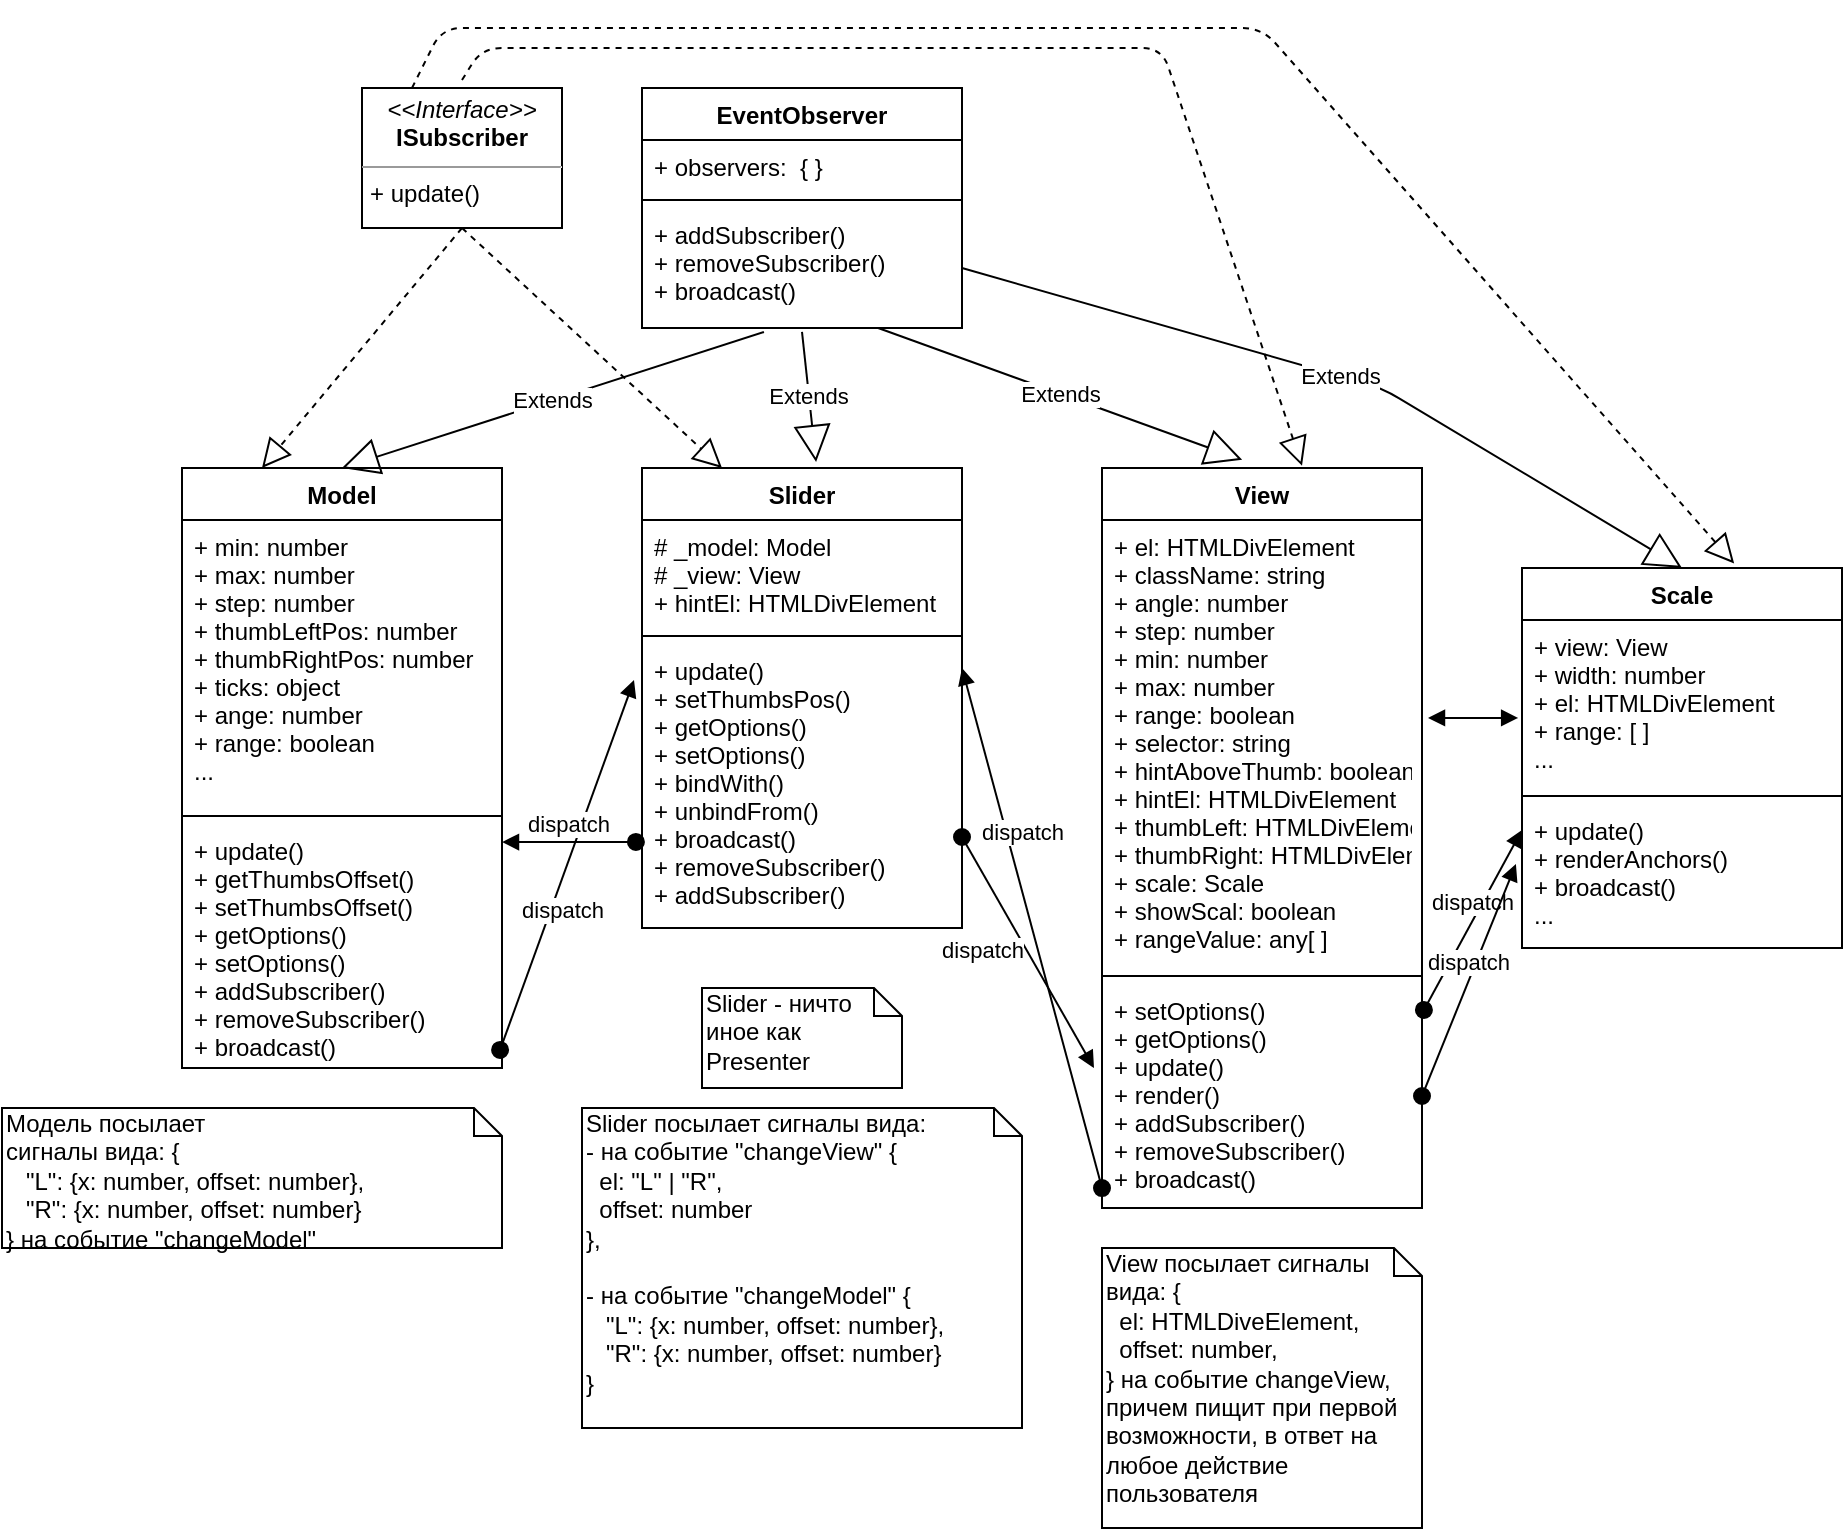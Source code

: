 <mxfile version="13.1.1" type="device"><diagram name="Page-1" id="b5b7bab2-c9e2-2cf4-8b2a-24fd1a2a6d21"><mxGraphModel dx="801" dy="385" grid="1" gridSize="10" guides="1" tooltips="1" connect="1" arrows="1" fold="1" page="1" pageScale="1" pageWidth="827" pageHeight="1169" background="#ffffff" math="0" shadow="0"><root><mxCell id="0"/><mxCell id="1" parent="0"/><mxCell id="bg-FERmWdedt6579exxZ-1" value="&lt;p style=&quot;margin: 0px ; margin-top: 4px ; text-align: center&quot;&gt;&lt;i&gt;&amp;lt;&amp;lt;Interface&amp;gt;&amp;gt;&lt;/i&gt;&lt;br&gt;&lt;b&gt;ISubscriber&lt;/b&gt;&lt;/p&gt;&lt;hr size=&quot;1&quot;&gt;&lt;p style=&quot;margin: 0px ; margin-left: 4px&quot;&gt;+&lt;b&gt; &lt;/b&gt;update()&lt;br&gt;&lt;/p&gt;" style="verticalAlign=top;align=left;overflow=fill;fontSize=12;fontFamily=Helvetica;html=1;" parent="1" vertex="1"><mxGeometry x="320" y="100" width="100" height="70" as="geometry"/></mxCell><mxCell id="q0RUYhzF6KUbyNOXSMYT-1" value="Slider" style="swimlane;fontStyle=1;align=center;verticalAlign=top;childLayout=stackLayout;horizontal=1;startSize=26;horizontalStack=0;resizeParent=1;resizeParentMax=0;resizeLast=0;collapsible=1;marginBottom=0;" vertex="1" parent="1"><mxGeometry x="460" y="290" width="160" height="230" as="geometry"><mxRectangle x="460" y="290" width="70" height="26" as="alternateBounds"/></mxGeometry></mxCell><mxCell id="q0RUYhzF6KUbyNOXSMYT-2" value="# _model: Model&#10;# _view: View&#10;+ hintEl: HTMLDivElement&#10;" style="text;strokeColor=none;fillColor=none;align=left;verticalAlign=top;spacingLeft=4;spacingRight=4;overflow=hidden;rotatable=0;points=[[0,0.5],[1,0.5]];portConstraint=eastwest;" vertex="1" parent="q0RUYhzF6KUbyNOXSMYT-1"><mxGeometry y="26" width="160" height="54" as="geometry"/></mxCell><mxCell id="q0RUYhzF6KUbyNOXSMYT-3" value="" style="line;strokeWidth=1;fillColor=none;align=left;verticalAlign=middle;spacingTop=-1;spacingLeft=3;spacingRight=3;rotatable=0;labelPosition=right;points=[];portConstraint=eastwest;" vertex="1" parent="q0RUYhzF6KUbyNOXSMYT-1"><mxGeometry y="80" width="160" height="8" as="geometry"/></mxCell><mxCell id="q0RUYhzF6KUbyNOXSMYT-4" value="+ update()&#10;+ setThumbsPos()&#10;+ getOptions()&#10;+ setOptions()&#10;+ bindWith()&#10;+ unbindFrom()&#10;+ broadcast()&#10;+ removeSubscriber()&#10;+ addSubscriber()&#10;" style="text;strokeColor=none;fillColor=none;align=left;verticalAlign=top;spacingLeft=4;spacingRight=4;overflow=hidden;rotatable=0;points=[[0,0.5],[1,0.5]];portConstraint=eastwest;" vertex="1" parent="q0RUYhzF6KUbyNOXSMYT-1"><mxGeometry y="88" width="160" height="142" as="geometry"/></mxCell><mxCell id="q0RUYhzF6KUbyNOXSMYT-18" value="dispatch" style="html=1;verticalAlign=bottom;startArrow=oval;startFill=1;endArrow=block;startSize=8;exitX=0;exitY=0.911;exitDx=0;exitDy=0;exitPerimeter=0;entryX=-0.025;entryY=0.127;entryDx=0;entryDy=0;entryPerimeter=0;" edge="1" parent="q0RUYhzF6KUbyNOXSMYT-1" source="bg-FERmWdedt6579exxZ-9"><mxGeometry x="0.297" y="-6" width="60" relative="1" as="geometry"><mxPoint x="93.04" y="284.942" as="sourcePoint"/><mxPoint x="160" y="100.004" as="targetPoint"/><mxPoint y="1" as="offset"/></mxGeometry></mxCell><mxCell id="EEQOp7RZBcLAtSxxUwJv-41" value="EventObserver" style="swimlane;fontStyle=1;align=center;verticalAlign=top;childLayout=stackLayout;horizontal=1;startSize=26;horizontalStack=0;resizeParent=1;resizeParentMax=0;resizeLast=0;collapsible=1;marginBottom=0;labelBackgroundColor=#ffffff;" parent="1" vertex="1"><mxGeometry x="460" y="100" width="160" height="120" as="geometry"><mxRectangle x="310" y="100" width="120" height="26" as="alternateBounds"/></mxGeometry></mxCell><mxCell id="EEQOp7RZBcLAtSxxUwJv-42" value="+ observers:  { }" style="text;strokeColor=none;fillColor=none;align=left;verticalAlign=top;spacingLeft=4;spacingRight=4;overflow=hidden;rotatable=0;points=[[0,0.5],[1,0.5]];portConstraint=eastwest;" parent="EEQOp7RZBcLAtSxxUwJv-41" vertex="1"><mxGeometry y="26" width="160" height="26" as="geometry"/></mxCell><mxCell id="EEQOp7RZBcLAtSxxUwJv-43" value="" style="line;strokeWidth=1;fillColor=none;align=left;verticalAlign=middle;spacingTop=-1;spacingLeft=3;spacingRight=3;rotatable=0;labelPosition=right;points=[];portConstraint=eastwest;" parent="EEQOp7RZBcLAtSxxUwJv-41" vertex="1"><mxGeometry y="52" width="160" height="8" as="geometry"/></mxCell><mxCell id="EEQOp7RZBcLAtSxxUwJv-44" value="+ addSubscriber()&#10;+ removeSubscriber()&#10;+ broadcast()" style="text;strokeColor=none;fillColor=none;align=left;verticalAlign=top;spacingLeft=4;spacingRight=4;overflow=hidden;rotatable=0;points=[[0,0.5],[1,0.5]];portConstraint=eastwest;" parent="EEQOp7RZBcLAtSxxUwJv-41" vertex="1"><mxGeometry y="60" width="160" height="60" as="geometry"/></mxCell><mxCell id="bg-FERmWdedt6579exxZ-2" value="Model" style="swimlane;fontStyle=1;align=center;verticalAlign=top;childLayout=stackLayout;horizontal=1;startSize=26;horizontalStack=0;resizeParent=1;resizeParentMax=0;resizeLast=0;collapsible=1;marginBottom=0;" parent="1" vertex="1"><mxGeometry x="230" y="290" width="160" height="300" as="geometry"><mxRectangle x="150" y="280" width="70" height="26" as="alternateBounds"/></mxGeometry></mxCell><mxCell id="bg-FERmWdedt6579exxZ-3" value="+ min: number&#10;+ max: number&#10;+ step: number&#10;+ thumbLeftPos: number&#10;+ thumbRightPos: number&#10;+ ticks: object&#10;+ ange: number&#10;+ range: boolean&#10;...&#10;" style="text;strokeColor=none;fillColor=none;align=left;verticalAlign=top;spacingLeft=4;spacingRight=4;overflow=hidden;rotatable=0;points=[[0,0.5],[1,0.5]];portConstraint=eastwest;" parent="bg-FERmWdedt6579exxZ-2" vertex="1"><mxGeometry y="26" width="160" height="144" as="geometry"/></mxCell><mxCell id="bg-FERmWdedt6579exxZ-4" value="" style="line;strokeWidth=1;fillColor=none;align=left;verticalAlign=middle;spacingTop=-1;spacingLeft=3;spacingRight=3;rotatable=0;labelPosition=right;points=[];portConstraint=eastwest;" parent="bg-FERmWdedt6579exxZ-2" vertex="1"><mxGeometry y="170" width="160" height="8" as="geometry"/></mxCell><mxCell id="bg-FERmWdedt6579exxZ-5" value="+ update()&#10;+ getThumbsOffset()&#10;+ setThumbsOffset()&#10;+ getOptions()&#10;+ setOptions()&#10;+ addSubscriber()&#10;+ removeSubscriber()&#10;+ broadcast()&#10;" style="text;strokeColor=none;fillColor=none;align=left;verticalAlign=top;spacingLeft=4;spacingRight=4;overflow=hidden;rotatable=0;points=[[0,0.5],[1,0.5]];portConstraint=eastwest;" parent="bg-FERmWdedt6579exxZ-2" vertex="1"><mxGeometry y="178" width="160" height="122" as="geometry"/></mxCell><mxCell id="bg-FERmWdedt6579exxZ-6" value="View" style="swimlane;fontStyle=1;align=center;verticalAlign=top;childLayout=stackLayout;horizontal=1;startSize=26;horizontalStack=0;resizeParent=1;resizeParentMax=0;resizeLast=0;collapsible=1;marginBottom=0;" parent="1" vertex="1"><mxGeometry x="690" y="290" width="160" height="370" as="geometry"><mxRectangle x="720" y="290" width="60" height="26" as="alternateBounds"/></mxGeometry></mxCell><mxCell id="bg-FERmWdedt6579exxZ-7" value="+ el: HTMLDivElement&#10;+ className: string&#10;+ angle: number&#10;+ step: number&#10;+ min: number&#10;+ max: number&#10;+ range: boolean&#10;+ selector: string&#10;+ hintAboveThumb: boolean&#10;+ hintEl: HTMLDivElement&#10;+ thumbLeft: HTMLDivElement&#10;+ thumbRight: HTMLDivElement&#10;+ scale: Scale&#10;+ showScal: boolean&#10;+ rangeValue: any[ ]" style="text;strokeColor=none;fillColor=none;align=left;verticalAlign=top;spacingLeft=4;spacingRight=4;overflow=hidden;rotatable=0;points=[[0,0.5],[1,0.5]];portConstraint=eastwest;" parent="bg-FERmWdedt6579exxZ-6" vertex="1"><mxGeometry y="26" width="160" height="224" as="geometry"/></mxCell><mxCell id="bg-FERmWdedt6579exxZ-8" value="" style="line;strokeWidth=1;fillColor=none;align=left;verticalAlign=middle;spacingTop=-1;spacingLeft=3;spacingRight=3;rotatable=0;labelPosition=right;points=[];portConstraint=eastwest;" parent="bg-FERmWdedt6579exxZ-6" vertex="1"><mxGeometry y="250" width="160" height="8" as="geometry"/></mxCell><mxCell id="bg-FERmWdedt6579exxZ-9" value="+ setOptions()&#10;+ getOptions()&#10;+ update()&#10;+ render()&#10;+ addSubscriber()&#10;+ removeSubscriber()&#10;+ broadcast()&#10;" style="text;strokeColor=none;fillColor=none;align=left;verticalAlign=top;spacingLeft=4;spacingRight=4;overflow=hidden;rotatable=0;points=[[0,0.5],[1,0.5]];portConstraint=eastwest;" parent="bg-FERmWdedt6579exxZ-6" vertex="1"><mxGeometry y="258" width="160" height="112" as="geometry"/></mxCell><mxCell id="q0RUYhzF6KUbyNOXSMYT-5" value="Extends" style="endArrow=block;endSize=16;endFill=0;html=1;exitX=0.381;exitY=1.033;exitDx=0;exitDy=0;exitPerimeter=0;entryX=0.5;entryY=0;entryDx=0;entryDy=0;" edge="1" parent="1" source="EEQOp7RZBcLAtSxxUwJv-44" target="bg-FERmWdedt6579exxZ-2"><mxGeometry width="160" relative="1" as="geometry"><mxPoint x="210" y="230" as="sourcePoint"/><mxPoint x="370" y="230" as="targetPoint"/></mxGeometry></mxCell><mxCell id="q0RUYhzF6KUbyNOXSMYT-6" value="Extends" style="endArrow=block;endSize=16;endFill=0;html=1;exitX=0.5;exitY=1.033;exitDx=0;exitDy=0;exitPerimeter=0;entryX=0.544;entryY=-0.013;entryDx=0;entryDy=0;entryPerimeter=0;" edge="1" parent="1" source="EEQOp7RZBcLAtSxxUwJv-44" target="q0RUYhzF6KUbyNOXSMYT-1"><mxGeometry width="160" relative="1" as="geometry"><mxPoint x="530.96" y="231.98" as="sourcePoint"/><mxPoint x="320" y="300" as="targetPoint"/></mxGeometry></mxCell><mxCell id="q0RUYhzF6KUbyNOXSMYT-7" value="Extends" style="endArrow=block;endSize=16;endFill=0;html=1;exitX=0.738;exitY=1;exitDx=0;exitDy=0;exitPerimeter=0;entryX=0.438;entryY=-0.011;entryDx=0;entryDy=0;entryPerimeter=0;" edge="1" parent="1" source="EEQOp7RZBcLAtSxxUwJv-44" target="bg-FERmWdedt6579exxZ-6"><mxGeometry width="160" relative="1" as="geometry"><mxPoint x="558" y="233" as="sourcePoint"/><mxPoint x="557.04" y="297.01" as="targetPoint"/></mxGeometry></mxCell><mxCell id="q0RUYhzF6KUbyNOXSMYT-8" value="" style="endArrow=block;dashed=1;endFill=0;endSize=12;html=1;entryX=0.25;entryY=0;entryDx=0;entryDy=0;exitX=0.5;exitY=1;exitDx=0;exitDy=0;" edge="1" parent="1" source="bg-FERmWdedt6579exxZ-1" target="bg-FERmWdedt6579exxZ-2"><mxGeometry width="160" relative="1" as="geometry"><mxPoint x="380" y="170" as="sourcePoint"/><mxPoint x="540" y="170" as="targetPoint"/></mxGeometry></mxCell><mxCell id="q0RUYhzF6KUbyNOXSMYT-10" value="" style="endArrow=block;dashed=1;endFill=0;endSize=12;html=1;entryX=0.25;entryY=0;entryDx=0;entryDy=0;exitX=0.5;exitY=1;exitDx=0;exitDy=0;" edge="1" parent="1" source="bg-FERmWdedt6579exxZ-1" target="q0RUYhzF6KUbyNOXSMYT-1"><mxGeometry width="160" relative="1" as="geometry"><mxPoint x="390" y="180" as="sourcePoint"/><mxPoint x="280" y="300" as="targetPoint"/></mxGeometry></mxCell><mxCell id="q0RUYhzF6KUbyNOXSMYT-11" value="" style="endArrow=block;dashed=1;endFill=0;endSize=12;html=1;entryX=0.625;entryY=-0.003;entryDx=0;entryDy=0;entryPerimeter=0;" edge="1" parent="1" target="bg-FERmWdedt6579exxZ-6"><mxGeometry width="160" relative="1" as="geometry"><mxPoint x="370" y="96" as="sourcePoint"/><mxPoint x="510" y="300" as="targetPoint"/><Array as="points"><mxPoint x="380" y="80"/><mxPoint x="720" y="80"/></Array></mxGeometry></mxCell><mxCell id="q0RUYhzF6KUbyNOXSMYT-12" value="Slider - ничто иное как Presenter" style="shape=note;whiteSpace=wrap;html=1;size=14;verticalAlign=top;align=left;spacingTop=-6;" vertex="1" parent="1"><mxGeometry x="490" y="550" width="100" height="50" as="geometry"/></mxCell><mxCell id="q0RUYhzF6KUbyNOXSMYT-15" value="dispatch" style="html=1;verticalAlign=bottom;startArrow=oval;startFill=1;endArrow=block;startSize=8;exitX=0.994;exitY=0.926;exitDx=0;exitDy=0;exitPerimeter=0;entryX=-0.025;entryY=0.127;entryDx=0;entryDy=0;entryPerimeter=0;" edge="1" parent="1" source="bg-FERmWdedt6579exxZ-5" target="q0RUYhzF6KUbyNOXSMYT-4"><mxGeometry x="-0.31" y="-8" width="60" relative="1" as="geometry"><mxPoint x="430" y="430" as="sourcePoint"/><mxPoint x="490" y="430" as="targetPoint"/><mxPoint as="offset"/></mxGeometry></mxCell><mxCell id="q0RUYhzF6KUbyNOXSMYT-16" value="Модель посылает&lt;br&gt;сигналы вида: {&lt;br&gt;&amp;nbsp; &amp;nbsp;&quot;L&quot;: {x: number, offset: number},&lt;br&gt;&amp;nbsp; &amp;nbsp;&quot;R&quot;: {x: number, offset: number}&lt;br&gt;} на событие &quot;changeModel&quot;" style="shape=note;whiteSpace=wrap;html=1;size=14;verticalAlign=top;align=left;spacingTop=-6;" vertex="1" parent="1"><mxGeometry x="140" y="610" width="250" height="70" as="geometry"/></mxCell><mxCell id="q0RUYhzF6KUbyNOXSMYT-19" value="View посылает сигналы вида: {&lt;br&gt;&amp;nbsp; el: HTMLDiveElement,&lt;br&gt;&amp;nbsp; offset: number,&lt;br&gt;} на событие changeView,&lt;br&gt;причем пищит при первой&lt;br&gt;возможности, в ответ на любое действие пользователя" style="shape=note;whiteSpace=wrap;html=1;size=14;verticalAlign=top;align=left;spacingTop=-6;" vertex="1" parent="1"><mxGeometry x="690" y="680" width="160" height="140" as="geometry"/></mxCell><mxCell id="q0RUYhzF6KUbyNOXSMYT-20" value="Scale" style="swimlane;fontStyle=1;align=center;verticalAlign=top;childLayout=stackLayout;horizontal=1;startSize=26;horizontalStack=0;resizeParent=1;resizeParentMax=0;resizeLast=0;collapsible=1;marginBottom=0;" vertex="1" parent="1"><mxGeometry x="900" y="340" width="160" height="190" as="geometry"/></mxCell><mxCell id="q0RUYhzF6KUbyNOXSMYT-21" value="+ view: View&#10;+ width: number&#10;+ el: HTMLDivElement&#10;+ range: [ ]&#10;..." style="text;strokeColor=none;fillColor=none;align=left;verticalAlign=top;spacingLeft=4;spacingRight=4;overflow=hidden;rotatable=0;points=[[0,0.5],[1,0.5]];portConstraint=eastwest;" vertex="1" parent="q0RUYhzF6KUbyNOXSMYT-20"><mxGeometry y="26" width="160" height="84" as="geometry"/></mxCell><mxCell id="q0RUYhzF6KUbyNOXSMYT-22" value="" style="line;strokeWidth=1;fillColor=none;align=left;verticalAlign=middle;spacingTop=-1;spacingLeft=3;spacingRight=3;rotatable=0;labelPosition=right;points=[];portConstraint=eastwest;" vertex="1" parent="q0RUYhzF6KUbyNOXSMYT-20"><mxGeometry y="110" width="160" height="8" as="geometry"/></mxCell><mxCell id="q0RUYhzF6KUbyNOXSMYT-23" value="+ update()&#10;+ renderAnchors()&#10;+ broadcast()&#10;..." style="text;strokeColor=none;fillColor=none;align=left;verticalAlign=top;spacingLeft=4;spacingRight=4;overflow=hidden;rotatable=0;points=[[0,0.5],[1,0.5]];portConstraint=eastwest;" vertex="1" parent="q0RUYhzF6KUbyNOXSMYT-20"><mxGeometry y="118" width="160" height="72" as="geometry"/></mxCell><mxCell id="q0RUYhzF6KUbyNOXSMYT-24" value="Extends" style="endArrow=block;endSize=16;endFill=0;html=1;exitX=1;exitY=0.5;exitDx=0;exitDy=0;entryX=0.5;entryY=0;entryDx=0;entryDy=0;" edge="1" parent="1" source="EEQOp7RZBcLAtSxxUwJv-44" target="q0RUYhzF6KUbyNOXSMYT-20"><mxGeometry width="160" relative="1" as="geometry"><mxPoint x="588.08" y="230" as="sourcePoint"/><mxPoint x="770.08" y="295.93" as="targetPoint"/><Array as="points"><mxPoint x="830" y="250"/></Array></mxGeometry></mxCell><mxCell id="q0RUYhzF6KUbyNOXSMYT-25" value="" style="endArrow=block;dashed=1;endFill=0;endSize=12;html=1;entryX=0.663;entryY=-0.012;entryDx=0;entryDy=0;entryPerimeter=0;exitX=0.25;exitY=0;exitDx=0;exitDy=0;" edge="1" parent="1" source="bg-FERmWdedt6579exxZ-1" target="q0RUYhzF6KUbyNOXSMYT-20"><mxGeometry width="160" relative="1" as="geometry"><mxPoint x="350" y="86" as="sourcePoint"/><mxPoint x="770" y="278.89" as="targetPoint"/><Array as="points"><mxPoint x="360" y="70"/><mxPoint x="770" y="70"/></Array></mxGeometry></mxCell><mxCell id="q0RUYhzF6KUbyNOXSMYT-26" value="dispatch" style="html=1;verticalAlign=bottom;startArrow=oval;startFill=1;endArrow=block;startSize=8;entryX=0;entryY=0.181;entryDx=0;entryDy=0;entryPerimeter=0;exitX=1.006;exitY=0.116;exitDx=0;exitDy=0;exitPerimeter=0;" edge="1" parent="1" source="bg-FERmWdedt6579exxZ-9" target="q0RUYhzF6KUbyNOXSMYT-23"><mxGeometry width="60" relative="1" as="geometry"><mxPoint x="810" y="550" as="sourcePoint"/><mxPoint x="870" y="550" as="targetPoint"/></mxGeometry></mxCell><mxCell id="q0RUYhzF6KUbyNOXSMYT-27" value="dispatch" style="html=1;verticalAlign=bottom;startArrow=oval;startFill=1;endArrow=block;startSize=8;entryX=-0.019;entryY=0.417;entryDx=0;entryDy=0;entryPerimeter=0;exitX=1;exitY=0.5;exitDx=0;exitDy=0;" edge="1" parent="1" source="bg-FERmWdedt6579exxZ-9" target="q0RUYhzF6KUbyNOXSMYT-23"><mxGeometry width="60" relative="1" as="geometry"><mxPoint x="860.96" y="570.992" as="sourcePoint"/><mxPoint x="910" y="481.032" as="targetPoint"/></mxGeometry></mxCell><mxCell id="q0RUYhzF6KUbyNOXSMYT-28" value="dispatch" style="html=1;verticalAlign=bottom;startArrow=oval;startFill=1;endArrow=block;startSize=8;entryX=-0.025;entryY=0.375;entryDx=0;entryDy=0;entryPerimeter=0;" edge="1" parent="1" target="bg-FERmWdedt6579exxZ-9"><mxGeometry x="-0.07" y="-24" width="60" relative="1" as="geometry"><mxPoint x="620" y="474.5" as="sourcePoint"/><mxPoint x="680" y="474.5" as="targetPoint"/><mxPoint as="offset"/></mxGeometry></mxCell><mxCell id="q0RUYhzF6KUbyNOXSMYT-29" value="dispatch" style="html=1;verticalAlign=bottom;startArrow=oval;startFill=1;endArrow=block;startSize=8;entryX=1;entryY=0.074;entryDx=0;entryDy=0;entryPerimeter=0;exitX=-0.019;exitY=0.697;exitDx=0;exitDy=0;exitPerimeter=0;" edge="1" parent="1" source="q0RUYhzF6KUbyNOXSMYT-4" target="bg-FERmWdedt6579exxZ-5"><mxGeometry width="60" relative="1" as="geometry"><mxPoint x="630" y="484.5" as="sourcePoint"/><mxPoint x="696" y="600" as="targetPoint"/></mxGeometry></mxCell><mxCell id="q0RUYhzF6KUbyNOXSMYT-30" value="Slider посылает сигналы вида:&lt;br&gt;- на событие &quot;changeView&quot; {&lt;br&gt;&amp;nbsp; el: &quot;L&quot; | &quot;R&quot;,&lt;br&gt;&amp;nbsp; offset: number&lt;br&gt;},&lt;br&gt;&lt;br&gt;- на событие &quot;changeModel&quot; {&lt;br&gt;&amp;nbsp; &amp;nbsp;&quot;L&quot;: {x: number, offset: number},&lt;br&gt;&amp;nbsp; &amp;nbsp;&quot;R&quot;: {x: number, offset: number}&lt;br&gt;}" style="shape=note;whiteSpace=wrap;html=1;size=14;verticalAlign=top;align=left;spacingTop=-6;" vertex="1" parent="1"><mxGeometry x="430" y="610" width="220" height="160" as="geometry"/></mxCell><mxCell id="q0RUYhzF6KUbyNOXSMYT-31" value="" style="endArrow=block;startArrow=block;endFill=1;startFill=1;html=1;entryX=-0.012;entryY=0.583;entryDx=0;entryDy=0;entryPerimeter=0;" edge="1" parent="1" target="q0RUYhzF6KUbyNOXSMYT-21"><mxGeometry width="160" relative="1" as="geometry"><mxPoint x="853" y="415" as="sourcePoint"/><mxPoint x="750" y="390" as="targetPoint"/><Array as="points"/></mxGeometry></mxCell></root></mxGraphModel></diagram></mxfile>
